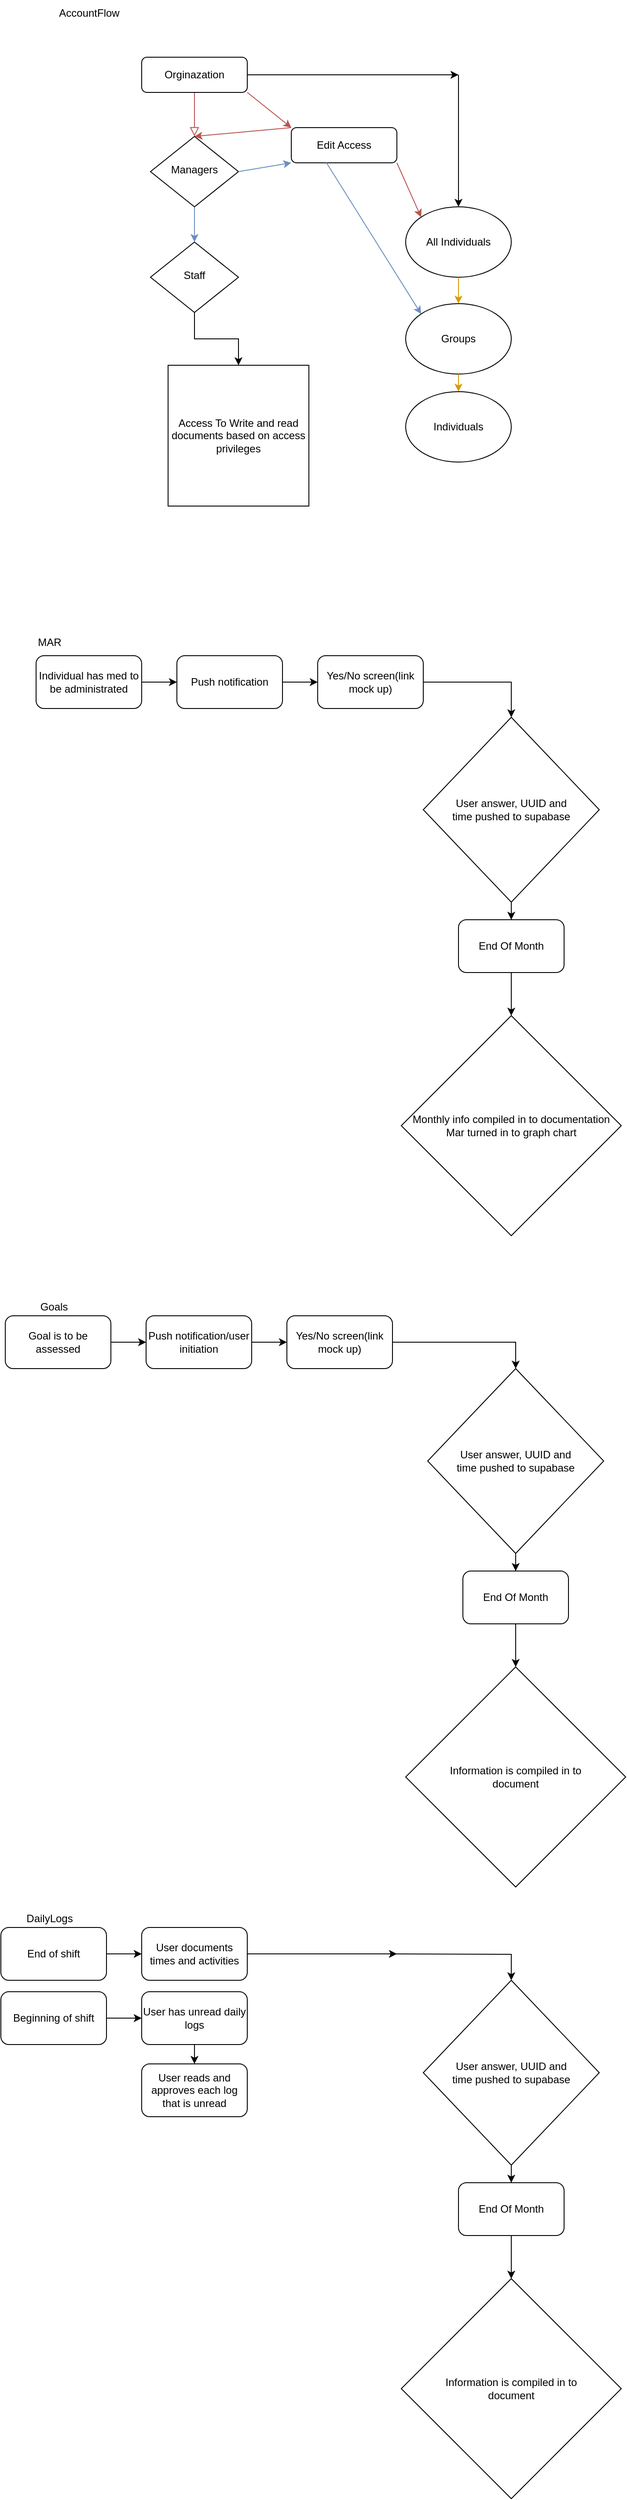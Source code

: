 <mxfile version="20.1.1" type="github">
  <diagram id="C5RBs43oDa-KdzZeNtuy" name="Page-1">
    <mxGraphModel dx="930" dy="557" grid="1" gridSize="10" guides="1" tooltips="1" connect="1" arrows="1" fold="1" page="1" pageScale="1" pageWidth="827" pageHeight="1169" math="0" shadow="0">
      <root>
        <mxCell id="WIyWlLk6GJQsqaUBKTNV-0" />
        <mxCell id="WIyWlLk6GJQsqaUBKTNV-1" parent="WIyWlLk6GJQsqaUBKTNV-0" />
        <mxCell id="WIyWlLk6GJQsqaUBKTNV-2" value="" style="rounded=0;html=1;jettySize=auto;orthogonalLoop=1;fontSize=11;endArrow=block;endFill=0;endSize=8;strokeWidth=1;shadow=0;labelBackgroundColor=none;edgeStyle=orthogonalEdgeStyle;fillColor=#f8cecc;strokeColor=#b85450;" parent="WIyWlLk6GJQsqaUBKTNV-1" source="WIyWlLk6GJQsqaUBKTNV-3" target="WIyWlLk6GJQsqaUBKTNV-6" edge="1">
          <mxGeometry relative="1" as="geometry" />
        </mxCell>
        <mxCell id="WIyWlLk6GJQsqaUBKTNV-3" value="Orginazation" style="rounded=1;whiteSpace=wrap;html=1;fontSize=12;glass=0;strokeWidth=1;shadow=0;" parent="WIyWlLk6GJQsqaUBKTNV-1" vertex="1">
          <mxGeometry x="160" y="80" width="120" height="40" as="geometry" />
        </mxCell>
        <mxCell id="9VWN9iOpsdZZTPqC3LOO-19" style="edgeStyle=orthogonalEdgeStyle;rounded=0;orthogonalLoop=1;jettySize=auto;html=1;exitX=0.5;exitY=1;exitDx=0;exitDy=0;entryX=0.5;entryY=0;entryDx=0;entryDy=0;fillColor=#dae8fc;strokeColor=#6c8ebf;" edge="1" parent="WIyWlLk6GJQsqaUBKTNV-1" source="WIyWlLk6GJQsqaUBKTNV-6" target="WIyWlLk6GJQsqaUBKTNV-10">
          <mxGeometry relative="1" as="geometry" />
        </mxCell>
        <mxCell id="WIyWlLk6GJQsqaUBKTNV-6" value="Managers" style="rhombus;whiteSpace=wrap;html=1;shadow=0;fontFamily=Helvetica;fontSize=12;align=center;strokeWidth=1;spacing=6;spacingTop=-4;" parent="WIyWlLk6GJQsqaUBKTNV-1" vertex="1">
          <mxGeometry x="170" y="170" width="100" height="80" as="geometry" />
        </mxCell>
        <mxCell id="WIyWlLk6GJQsqaUBKTNV-7" value="Edit Access" style="rounded=1;whiteSpace=wrap;html=1;fontSize=12;glass=0;strokeWidth=1;shadow=0;" parent="WIyWlLk6GJQsqaUBKTNV-1" vertex="1">
          <mxGeometry x="330" y="160" width="120" height="40" as="geometry" />
        </mxCell>
        <mxCell id="9VWN9iOpsdZZTPqC3LOO-22" style="edgeStyle=orthogonalEdgeStyle;rounded=0;orthogonalLoop=1;jettySize=auto;html=1;exitX=0.5;exitY=1;exitDx=0;exitDy=0;entryX=0.5;entryY=0;entryDx=0;entryDy=0;" edge="1" parent="WIyWlLk6GJQsqaUBKTNV-1" source="WIyWlLk6GJQsqaUBKTNV-10" target="9VWN9iOpsdZZTPqC3LOO-21">
          <mxGeometry relative="1" as="geometry" />
        </mxCell>
        <mxCell id="WIyWlLk6GJQsqaUBKTNV-10" value="Staff" style="rhombus;whiteSpace=wrap;html=1;shadow=0;fontFamily=Helvetica;fontSize=12;align=center;strokeWidth=1;spacing=6;spacingTop=-4;" parent="WIyWlLk6GJQsqaUBKTNV-1" vertex="1">
          <mxGeometry x="170" y="290" width="100" height="80" as="geometry" />
        </mxCell>
        <mxCell id="9VWN9iOpsdZZTPqC3LOO-0" value="AccountFlow" style="text;html=1;align=center;verticalAlign=middle;resizable=0;points=[];autosize=1;strokeColor=none;fillColor=none;" vertex="1" parent="WIyWlLk6GJQsqaUBKTNV-1">
          <mxGeometry x="55" y="15" width="90" height="30" as="geometry" />
        </mxCell>
        <mxCell id="9VWN9iOpsdZZTPqC3LOO-1" value="" style="endArrow=classic;html=1;rounded=0;" edge="1" parent="WIyWlLk6GJQsqaUBKTNV-1">
          <mxGeometry width="50" height="50" relative="1" as="geometry">
            <mxPoint x="280" y="100" as="sourcePoint" />
            <mxPoint x="520" y="100" as="targetPoint" />
          </mxGeometry>
        </mxCell>
        <mxCell id="9VWN9iOpsdZZTPqC3LOO-2" value="" style="endArrow=classic;html=1;rounded=0;" edge="1" parent="WIyWlLk6GJQsqaUBKTNV-1">
          <mxGeometry width="50" height="50" relative="1" as="geometry">
            <mxPoint x="520" y="100" as="sourcePoint" />
            <mxPoint x="520" y="250" as="targetPoint" />
            <Array as="points">
              <mxPoint x="520" y="210" />
            </Array>
          </mxGeometry>
        </mxCell>
        <mxCell id="9VWN9iOpsdZZTPqC3LOO-3" value="All Individuals" style="ellipse;whiteSpace=wrap;html=1;" vertex="1" parent="WIyWlLk6GJQsqaUBKTNV-1">
          <mxGeometry x="460" y="250" width="120" height="80" as="geometry" />
        </mxCell>
        <mxCell id="9VWN9iOpsdZZTPqC3LOO-4" value="" style="endArrow=classic;html=1;rounded=0;fillColor=#ffe6cc;strokeColor=#d79b00;" edge="1" parent="WIyWlLk6GJQsqaUBKTNV-1">
          <mxGeometry width="50" height="50" relative="1" as="geometry">
            <mxPoint x="520" y="330" as="sourcePoint" />
            <mxPoint x="520" y="360" as="targetPoint" />
          </mxGeometry>
        </mxCell>
        <mxCell id="9VWN9iOpsdZZTPqC3LOO-6" value="Groups" style="ellipse;whiteSpace=wrap;html=1;" vertex="1" parent="WIyWlLk6GJQsqaUBKTNV-1">
          <mxGeometry x="460" y="360" width="120" height="80" as="geometry" />
        </mxCell>
        <mxCell id="9VWN9iOpsdZZTPqC3LOO-7" value="" style="endArrow=classic;html=1;rounded=0;fillColor=#ffe6cc;strokeColor=#d79b00;" edge="1" parent="WIyWlLk6GJQsqaUBKTNV-1" target="9VWN9iOpsdZZTPqC3LOO-8">
          <mxGeometry width="50" height="50" relative="1" as="geometry">
            <mxPoint x="520" y="440" as="sourcePoint" />
            <mxPoint x="520" y="500" as="targetPoint" />
          </mxGeometry>
        </mxCell>
        <mxCell id="9VWN9iOpsdZZTPqC3LOO-8" value="Individuals&lt;br&gt;" style="ellipse;whiteSpace=wrap;html=1;" vertex="1" parent="WIyWlLk6GJQsqaUBKTNV-1">
          <mxGeometry x="460" y="460" width="120" height="80" as="geometry" />
        </mxCell>
        <mxCell id="9VWN9iOpsdZZTPqC3LOO-9" value="" style="endArrow=classic;html=1;rounded=0;entryX=0;entryY=0;entryDx=0;entryDy=0;fillColor=#f8cecc;strokeColor=#b85450;" edge="1" parent="WIyWlLk6GJQsqaUBKTNV-1" target="WIyWlLk6GJQsqaUBKTNV-7">
          <mxGeometry width="50" height="50" relative="1" as="geometry">
            <mxPoint x="280" y="120" as="sourcePoint" />
            <mxPoint x="330" y="70" as="targetPoint" />
          </mxGeometry>
        </mxCell>
        <mxCell id="9VWN9iOpsdZZTPqC3LOO-12" value="" style="endArrow=classic;html=1;rounded=0;entryX=0.5;entryY=0;entryDx=0;entryDy=0;fillColor=#f8cecc;strokeColor=#b85450;" edge="1" parent="WIyWlLk6GJQsqaUBKTNV-1" target="WIyWlLk6GJQsqaUBKTNV-6">
          <mxGeometry width="50" height="50" relative="1" as="geometry">
            <mxPoint x="330" y="160" as="sourcePoint" />
            <mxPoint x="380" y="110" as="targetPoint" />
          </mxGeometry>
        </mxCell>
        <mxCell id="9VWN9iOpsdZZTPqC3LOO-13" value="" style="endArrow=classic;html=1;rounded=0;entryX=0;entryY=0;entryDx=0;entryDy=0;fillColor=#f8cecc;strokeColor=#b85450;" edge="1" parent="WIyWlLk6GJQsqaUBKTNV-1" target="9VWN9iOpsdZZTPqC3LOO-3">
          <mxGeometry width="50" height="50" relative="1" as="geometry">
            <mxPoint x="450" y="200" as="sourcePoint" />
            <mxPoint x="500" y="150" as="targetPoint" />
          </mxGeometry>
        </mxCell>
        <mxCell id="9VWN9iOpsdZZTPqC3LOO-14" value="" style="endArrow=classic;html=1;rounded=0;entryX=0;entryY=1;entryDx=0;entryDy=0;fillColor=#dae8fc;strokeColor=#6c8ebf;" edge="1" parent="WIyWlLk6GJQsqaUBKTNV-1" target="WIyWlLk6GJQsqaUBKTNV-7">
          <mxGeometry width="50" height="50" relative="1" as="geometry">
            <mxPoint x="270" y="210" as="sourcePoint" />
            <mxPoint x="320" y="160" as="targetPoint" />
          </mxGeometry>
        </mxCell>
        <mxCell id="9VWN9iOpsdZZTPqC3LOO-15" value="" style="endArrow=classic;html=1;rounded=0;entryX=0;entryY=0;entryDx=0;entryDy=0;fillColor=#dae8fc;strokeColor=#6c8ebf;" edge="1" parent="WIyWlLk6GJQsqaUBKTNV-1" target="9VWN9iOpsdZZTPqC3LOO-6">
          <mxGeometry width="50" height="50" relative="1" as="geometry">
            <mxPoint x="370" y="200" as="sourcePoint" />
            <mxPoint x="420" y="150" as="targetPoint" />
          </mxGeometry>
        </mxCell>
        <mxCell id="9VWN9iOpsdZZTPqC3LOO-21" value="Access To Write and read documents based on access privileges" style="whiteSpace=wrap;html=1;aspect=fixed;" vertex="1" parent="WIyWlLk6GJQsqaUBKTNV-1">
          <mxGeometry x="190" y="430" width="160" height="160" as="geometry" />
        </mxCell>
        <mxCell id="9VWN9iOpsdZZTPqC3LOO-23" value="MAR&lt;br&gt;" style="text;html=1;align=center;verticalAlign=middle;resizable=0;points=[];autosize=1;strokeColor=none;fillColor=none;" vertex="1" parent="WIyWlLk6GJQsqaUBKTNV-1">
          <mxGeometry x="30" y="730" width="50" height="30" as="geometry" />
        </mxCell>
        <mxCell id="9VWN9iOpsdZZTPqC3LOO-25" style="edgeStyle=orthogonalEdgeStyle;rounded=0;orthogonalLoop=1;jettySize=auto;html=1;exitX=1;exitY=0.5;exitDx=0;exitDy=0;" edge="1" parent="WIyWlLk6GJQsqaUBKTNV-1" source="9VWN9iOpsdZZTPqC3LOO-24" target="9VWN9iOpsdZZTPqC3LOO-26">
          <mxGeometry relative="1" as="geometry">
            <mxPoint x="200" y="790" as="targetPoint" />
          </mxGeometry>
        </mxCell>
        <mxCell id="9VWN9iOpsdZZTPqC3LOO-24" value="Individual has med to be administrated" style="rounded=1;whiteSpace=wrap;html=1;" vertex="1" parent="WIyWlLk6GJQsqaUBKTNV-1">
          <mxGeometry x="40" y="760" width="120" height="60" as="geometry" />
        </mxCell>
        <mxCell id="9VWN9iOpsdZZTPqC3LOO-27" style="edgeStyle=orthogonalEdgeStyle;rounded=0;orthogonalLoop=1;jettySize=auto;html=1;exitX=1;exitY=0.5;exitDx=0;exitDy=0;" edge="1" parent="WIyWlLk6GJQsqaUBKTNV-1" source="9VWN9iOpsdZZTPqC3LOO-26" target="9VWN9iOpsdZZTPqC3LOO-28">
          <mxGeometry relative="1" as="geometry">
            <mxPoint x="360" y="790" as="targetPoint" />
          </mxGeometry>
        </mxCell>
        <mxCell id="9VWN9iOpsdZZTPqC3LOO-26" value="Push notification" style="rounded=1;whiteSpace=wrap;html=1;" vertex="1" parent="WIyWlLk6GJQsqaUBKTNV-1">
          <mxGeometry x="200" y="760" width="120" height="60" as="geometry" />
        </mxCell>
        <mxCell id="9VWN9iOpsdZZTPqC3LOO-29" style="edgeStyle=orthogonalEdgeStyle;rounded=0;orthogonalLoop=1;jettySize=auto;html=1;exitX=1;exitY=0.5;exitDx=0;exitDy=0;" edge="1" parent="WIyWlLk6GJQsqaUBKTNV-1" source="9VWN9iOpsdZZTPqC3LOO-28" target="9VWN9iOpsdZZTPqC3LOO-30">
          <mxGeometry relative="1" as="geometry">
            <mxPoint x="520" y="850" as="targetPoint" />
          </mxGeometry>
        </mxCell>
        <mxCell id="9VWN9iOpsdZZTPqC3LOO-28" value="Yes/No screen(link mock up)" style="rounded=1;whiteSpace=wrap;html=1;" vertex="1" parent="WIyWlLk6GJQsqaUBKTNV-1">
          <mxGeometry x="360" y="760" width="120" height="60" as="geometry" />
        </mxCell>
        <mxCell id="9VWN9iOpsdZZTPqC3LOO-33" style="edgeStyle=orthogonalEdgeStyle;rounded=0;orthogonalLoop=1;jettySize=auto;html=1;exitX=0.5;exitY=1;exitDx=0;exitDy=0;" edge="1" parent="WIyWlLk6GJQsqaUBKTNV-1" source="9VWN9iOpsdZZTPqC3LOO-30" target="9VWN9iOpsdZZTPqC3LOO-34">
          <mxGeometry relative="1" as="geometry">
            <mxPoint x="580" y="1100" as="targetPoint" />
          </mxGeometry>
        </mxCell>
        <mxCell id="9VWN9iOpsdZZTPqC3LOO-30" value="User answer, UUID and &lt;br&gt;time pushed to supabase" style="rhombus;whiteSpace=wrap;html=1;" vertex="1" parent="WIyWlLk6GJQsqaUBKTNV-1">
          <mxGeometry x="480" y="830" width="200" height="210" as="geometry" />
        </mxCell>
        <mxCell id="9VWN9iOpsdZZTPqC3LOO-35" style="edgeStyle=orthogonalEdgeStyle;rounded=0;orthogonalLoop=1;jettySize=auto;html=1;exitX=0.5;exitY=1;exitDx=0;exitDy=0;" edge="1" parent="WIyWlLk6GJQsqaUBKTNV-1" source="9VWN9iOpsdZZTPqC3LOO-34" target="9VWN9iOpsdZZTPqC3LOO-36">
          <mxGeometry relative="1" as="geometry">
            <mxPoint x="580" y="1210" as="targetPoint" />
          </mxGeometry>
        </mxCell>
        <mxCell id="9VWN9iOpsdZZTPqC3LOO-34" value="End Of Month" style="rounded=1;whiteSpace=wrap;html=1;" vertex="1" parent="WIyWlLk6GJQsqaUBKTNV-1">
          <mxGeometry x="520" y="1060" width="120" height="60" as="geometry" />
        </mxCell>
        <mxCell id="9VWN9iOpsdZZTPqC3LOO-36" value="Monthly info compiled in to documentation&lt;br&gt;Mar turned in to graph chart" style="rhombus;whiteSpace=wrap;html=1;" vertex="1" parent="WIyWlLk6GJQsqaUBKTNV-1">
          <mxGeometry x="455" y="1169" width="250" height="250" as="geometry" />
        </mxCell>
        <mxCell id="9VWN9iOpsdZZTPqC3LOO-38" value="Goals&lt;br&gt;" style="text;html=1;align=center;verticalAlign=middle;resizable=0;points=[];autosize=1;strokeColor=none;fillColor=none;" vertex="1" parent="WIyWlLk6GJQsqaUBKTNV-1">
          <mxGeometry x="35" y="1485" width="50" height="30" as="geometry" />
        </mxCell>
        <mxCell id="9VWN9iOpsdZZTPqC3LOO-48" style="edgeStyle=orthogonalEdgeStyle;rounded=0;orthogonalLoop=1;jettySize=auto;html=1;exitX=1;exitY=0.5;exitDx=0;exitDy=0;" edge="1" parent="WIyWlLk6GJQsqaUBKTNV-1" source="9VWN9iOpsdZZTPqC3LOO-49" target="9VWN9iOpsdZZTPqC3LOO-51">
          <mxGeometry relative="1" as="geometry">
            <mxPoint x="165" y="1540" as="targetPoint" />
          </mxGeometry>
        </mxCell>
        <mxCell id="9VWN9iOpsdZZTPqC3LOO-49" value="Goal is to be assessed" style="rounded=1;whiteSpace=wrap;html=1;" vertex="1" parent="WIyWlLk6GJQsqaUBKTNV-1">
          <mxGeometry x="5" y="1510" width="120" height="60" as="geometry" />
        </mxCell>
        <mxCell id="9VWN9iOpsdZZTPqC3LOO-50" style="edgeStyle=orthogonalEdgeStyle;rounded=0;orthogonalLoop=1;jettySize=auto;html=1;exitX=1;exitY=0.5;exitDx=0;exitDy=0;" edge="1" parent="WIyWlLk6GJQsqaUBKTNV-1" source="9VWN9iOpsdZZTPqC3LOO-51" target="9VWN9iOpsdZZTPqC3LOO-52">
          <mxGeometry relative="1" as="geometry">
            <mxPoint x="325" y="1540" as="targetPoint" />
          </mxGeometry>
        </mxCell>
        <mxCell id="9VWN9iOpsdZZTPqC3LOO-51" value="Push notification/user initiation" style="rounded=1;whiteSpace=wrap;html=1;" vertex="1" parent="WIyWlLk6GJQsqaUBKTNV-1">
          <mxGeometry x="165" y="1510" width="120" height="60" as="geometry" />
        </mxCell>
        <mxCell id="9VWN9iOpsdZZTPqC3LOO-60" style="edgeStyle=orthogonalEdgeStyle;rounded=0;orthogonalLoop=1;jettySize=auto;html=1;exitX=1;exitY=0.5;exitDx=0;exitDy=0;entryX=0.5;entryY=0;entryDx=0;entryDy=0;" edge="1" parent="WIyWlLk6GJQsqaUBKTNV-1" source="9VWN9iOpsdZZTPqC3LOO-52" target="9VWN9iOpsdZZTPqC3LOO-56">
          <mxGeometry relative="1" as="geometry" />
        </mxCell>
        <mxCell id="9VWN9iOpsdZZTPqC3LOO-52" value="Yes/No screen(link mock up)" style="rounded=1;whiteSpace=wrap;html=1;" vertex="1" parent="WIyWlLk6GJQsqaUBKTNV-1">
          <mxGeometry x="325" y="1510" width="120" height="60" as="geometry" />
        </mxCell>
        <mxCell id="9VWN9iOpsdZZTPqC3LOO-55" style="edgeStyle=orthogonalEdgeStyle;rounded=0;orthogonalLoop=1;jettySize=auto;html=1;exitX=0.5;exitY=1;exitDx=0;exitDy=0;" edge="1" parent="WIyWlLk6GJQsqaUBKTNV-1" source="9VWN9iOpsdZZTPqC3LOO-56" target="9VWN9iOpsdZZTPqC3LOO-58">
          <mxGeometry relative="1" as="geometry">
            <mxPoint x="585" y="1840" as="targetPoint" />
          </mxGeometry>
        </mxCell>
        <mxCell id="9VWN9iOpsdZZTPqC3LOO-56" value="User answer, UUID and &lt;br&gt;time pushed to supabase" style="rhombus;whiteSpace=wrap;html=1;" vertex="1" parent="WIyWlLk6GJQsqaUBKTNV-1">
          <mxGeometry x="485" y="1570" width="200" height="210" as="geometry" />
        </mxCell>
        <mxCell id="9VWN9iOpsdZZTPqC3LOO-57" style="edgeStyle=orthogonalEdgeStyle;rounded=0;orthogonalLoop=1;jettySize=auto;html=1;exitX=0.5;exitY=1;exitDx=0;exitDy=0;" edge="1" parent="WIyWlLk6GJQsqaUBKTNV-1" source="9VWN9iOpsdZZTPqC3LOO-58" target="9VWN9iOpsdZZTPqC3LOO-59">
          <mxGeometry relative="1" as="geometry">
            <mxPoint x="585" y="1950" as="targetPoint" />
          </mxGeometry>
        </mxCell>
        <mxCell id="9VWN9iOpsdZZTPqC3LOO-58" value="End Of Month" style="rounded=1;whiteSpace=wrap;html=1;" vertex="1" parent="WIyWlLk6GJQsqaUBKTNV-1">
          <mxGeometry x="525" y="1800" width="120" height="60" as="geometry" />
        </mxCell>
        <mxCell id="9VWN9iOpsdZZTPqC3LOO-59" value="Information is compiled in to&lt;br&gt;document" style="rhombus;whiteSpace=wrap;html=1;" vertex="1" parent="WIyWlLk6GJQsqaUBKTNV-1">
          <mxGeometry x="460" y="1909" width="250" height="250" as="geometry" />
        </mxCell>
        <mxCell id="9VWN9iOpsdZZTPqC3LOO-61" value="DailyLogs" style="text;html=1;align=center;verticalAlign=middle;resizable=0;points=[];autosize=1;strokeColor=none;fillColor=none;" vertex="1" parent="WIyWlLk6GJQsqaUBKTNV-1">
          <mxGeometry x="15" y="2180" width="80" height="30" as="geometry" />
        </mxCell>
        <mxCell id="9VWN9iOpsdZZTPqC3LOO-62" style="edgeStyle=orthogonalEdgeStyle;rounded=0;orthogonalLoop=1;jettySize=auto;html=1;exitX=1;exitY=0.5;exitDx=0;exitDy=0;" edge="1" parent="WIyWlLk6GJQsqaUBKTNV-1" source="9VWN9iOpsdZZTPqC3LOO-63" target="9VWN9iOpsdZZTPqC3LOO-65">
          <mxGeometry relative="1" as="geometry">
            <mxPoint x="160" y="2235" as="targetPoint" />
          </mxGeometry>
        </mxCell>
        <mxCell id="9VWN9iOpsdZZTPqC3LOO-63" value="End of shift" style="rounded=1;whiteSpace=wrap;html=1;" vertex="1" parent="WIyWlLk6GJQsqaUBKTNV-1">
          <mxGeometry y="2205" width="120" height="60" as="geometry" />
        </mxCell>
        <mxCell id="9VWN9iOpsdZZTPqC3LOO-64" style="edgeStyle=orthogonalEdgeStyle;rounded=0;orthogonalLoop=1;jettySize=auto;html=1;exitX=1;exitY=0.5;exitDx=0;exitDy=0;" edge="1" parent="WIyWlLk6GJQsqaUBKTNV-1" source="9VWN9iOpsdZZTPqC3LOO-65">
          <mxGeometry relative="1" as="geometry">
            <mxPoint x="450" y="2235" as="targetPoint" />
          </mxGeometry>
        </mxCell>
        <mxCell id="9VWN9iOpsdZZTPqC3LOO-65" value="User documents times and activities" style="rounded=1;whiteSpace=wrap;html=1;" vertex="1" parent="WIyWlLk6GJQsqaUBKTNV-1">
          <mxGeometry x="160" y="2205" width="120" height="60" as="geometry" />
        </mxCell>
        <mxCell id="9VWN9iOpsdZZTPqC3LOO-66" style="edgeStyle=orthogonalEdgeStyle;rounded=0;orthogonalLoop=1;jettySize=auto;html=1;exitX=1;exitY=0.5;exitDx=0;exitDy=0;entryX=0.5;entryY=0;entryDx=0;entryDy=0;" edge="1" parent="WIyWlLk6GJQsqaUBKTNV-1" target="9VWN9iOpsdZZTPqC3LOO-69">
          <mxGeometry relative="1" as="geometry">
            <mxPoint x="440" y="2235" as="sourcePoint" />
          </mxGeometry>
        </mxCell>
        <mxCell id="9VWN9iOpsdZZTPqC3LOO-68" style="edgeStyle=orthogonalEdgeStyle;rounded=0;orthogonalLoop=1;jettySize=auto;html=1;exitX=0.5;exitY=1;exitDx=0;exitDy=0;" edge="1" parent="WIyWlLk6GJQsqaUBKTNV-1" source="9VWN9iOpsdZZTPqC3LOO-69" target="9VWN9iOpsdZZTPqC3LOO-71">
          <mxGeometry relative="1" as="geometry">
            <mxPoint x="580" y="2535" as="targetPoint" />
          </mxGeometry>
        </mxCell>
        <mxCell id="9VWN9iOpsdZZTPqC3LOO-69" value="User answer, UUID and &lt;br&gt;time pushed to supabase" style="rhombus;whiteSpace=wrap;html=1;" vertex="1" parent="WIyWlLk6GJQsqaUBKTNV-1">
          <mxGeometry x="480" y="2265" width="200" height="210" as="geometry" />
        </mxCell>
        <mxCell id="9VWN9iOpsdZZTPqC3LOO-70" style="edgeStyle=orthogonalEdgeStyle;rounded=0;orthogonalLoop=1;jettySize=auto;html=1;exitX=0.5;exitY=1;exitDx=0;exitDy=0;" edge="1" parent="WIyWlLk6GJQsqaUBKTNV-1" source="9VWN9iOpsdZZTPqC3LOO-71" target="9VWN9iOpsdZZTPqC3LOO-72">
          <mxGeometry relative="1" as="geometry">
            <mxPoint x="580" y="2645" as="targetPoint" />
          </mxGeometry>
        </mxCell>
        <mxCell id="9VWN9iOpsdZZTPqC3LOO-71" value="End Of Month" style="rounded=1;whiteSpace=wrap;html=1;" vertex="1" parent="WIyWlLk6GJQsqaUBKTNV-1">
          <mxGeometry x="520" y="2495" width="120" height="60" as="geometry" />
        </mxCell>
        <mxCell id="9VWN9iOpsdZZTPqC3LOO-72" value="Information is compiled in to&lt;br&gt;document" style="rhombus;whiteSpace=wrap;html=1;" vertex="1" parent="WIyWlLk6GJQsqaUBKTNV-1">
          <mxGeometry x="455" y="2604" width="250" height="250" as="geometry" />
        </mxCell>
        <mxCell id="9VWN9iOpsdZZTPqC3LOO-74" style="edgeStyle=orthogonalEdgeStyle;rounded=0;orthogonalLoop=1;jettySize=auto;html=1;exitX=1;exitY=0.5;exitDx=0;exitDy=0;" edge="1" parent="WIyWlLk6GJQsqaUBKTNV-1" source="9VWN9iOpsdZZTPqC3LOO-73" target="9VWN9iOpsdZZTPqC3LOO-75">
          <mxGeometry relative="1" as="geometry">
            <mxPoint x="170" y="2308.385" as="targetPoint" />
          </mxGeometry>
        </mxCell>
        <mxCell id="9VWN9iOpsdZZTPqC3LOO-73" value="Beginning of shift" style="rounded=1;whiteSpace=wrap;html=1;" vertex="1" parent="WIyWlLk6GJQsqaUBKTNV-1">
          <mxGeometry y="2278" width="120" height="60" as="geometry" />
        </mxCell>
        <mxCell id="9VWN9iOpsdZZTPqC3LOO-76" style="edgeStyle=orthogonalEdgeStyle;rounded=0;orthogonalLoop=1;jettySize=auto;html=1;exitX=0.5;exitY=1;exitDx=0;exitDy=0;" edge="1" parent="WIyWlLk6GJQsqaUBKTNV-1" source="9VWN9iOpsdZZTPqC3LOO-75" target="9VWN9iOpsdZZTPqC3LOO-77">
          <mxGeometry relative="1" as="geometry">
            <mxPoint x="220" y="2390" as="targetPoint" />
          </mxGeometry>
        </mxCell>
        <mxCell id="9VWN9iOpsdZZTPqC3LOO-75" value="User has unread daily logs" style="rounded=1;whiteSpace=wrap;html=1;" vertex="1" parent="WIyWlLk6GJQsqaUBKTNV-1">
          <mxGeometry x="160" y="2278.005" width="120" height="60" as="geometry" />
        </mxCell>
        <mxCell id="9VWN9iOpsdZZTPqC3LOO-77" value="User reads and approves each log that is unread" style="rounded=1;whiteSpace=wrap;html=1;" vertex="1" parent="WIyWlLk6GJQsqaUBKTNV-1">
          <mxGeometry x="160" y="2360" width="120" height="60" as="geometry" />
        </mxCell>
      </root>
    </mxGraphModel>
  </diagram>
</mxfile>
